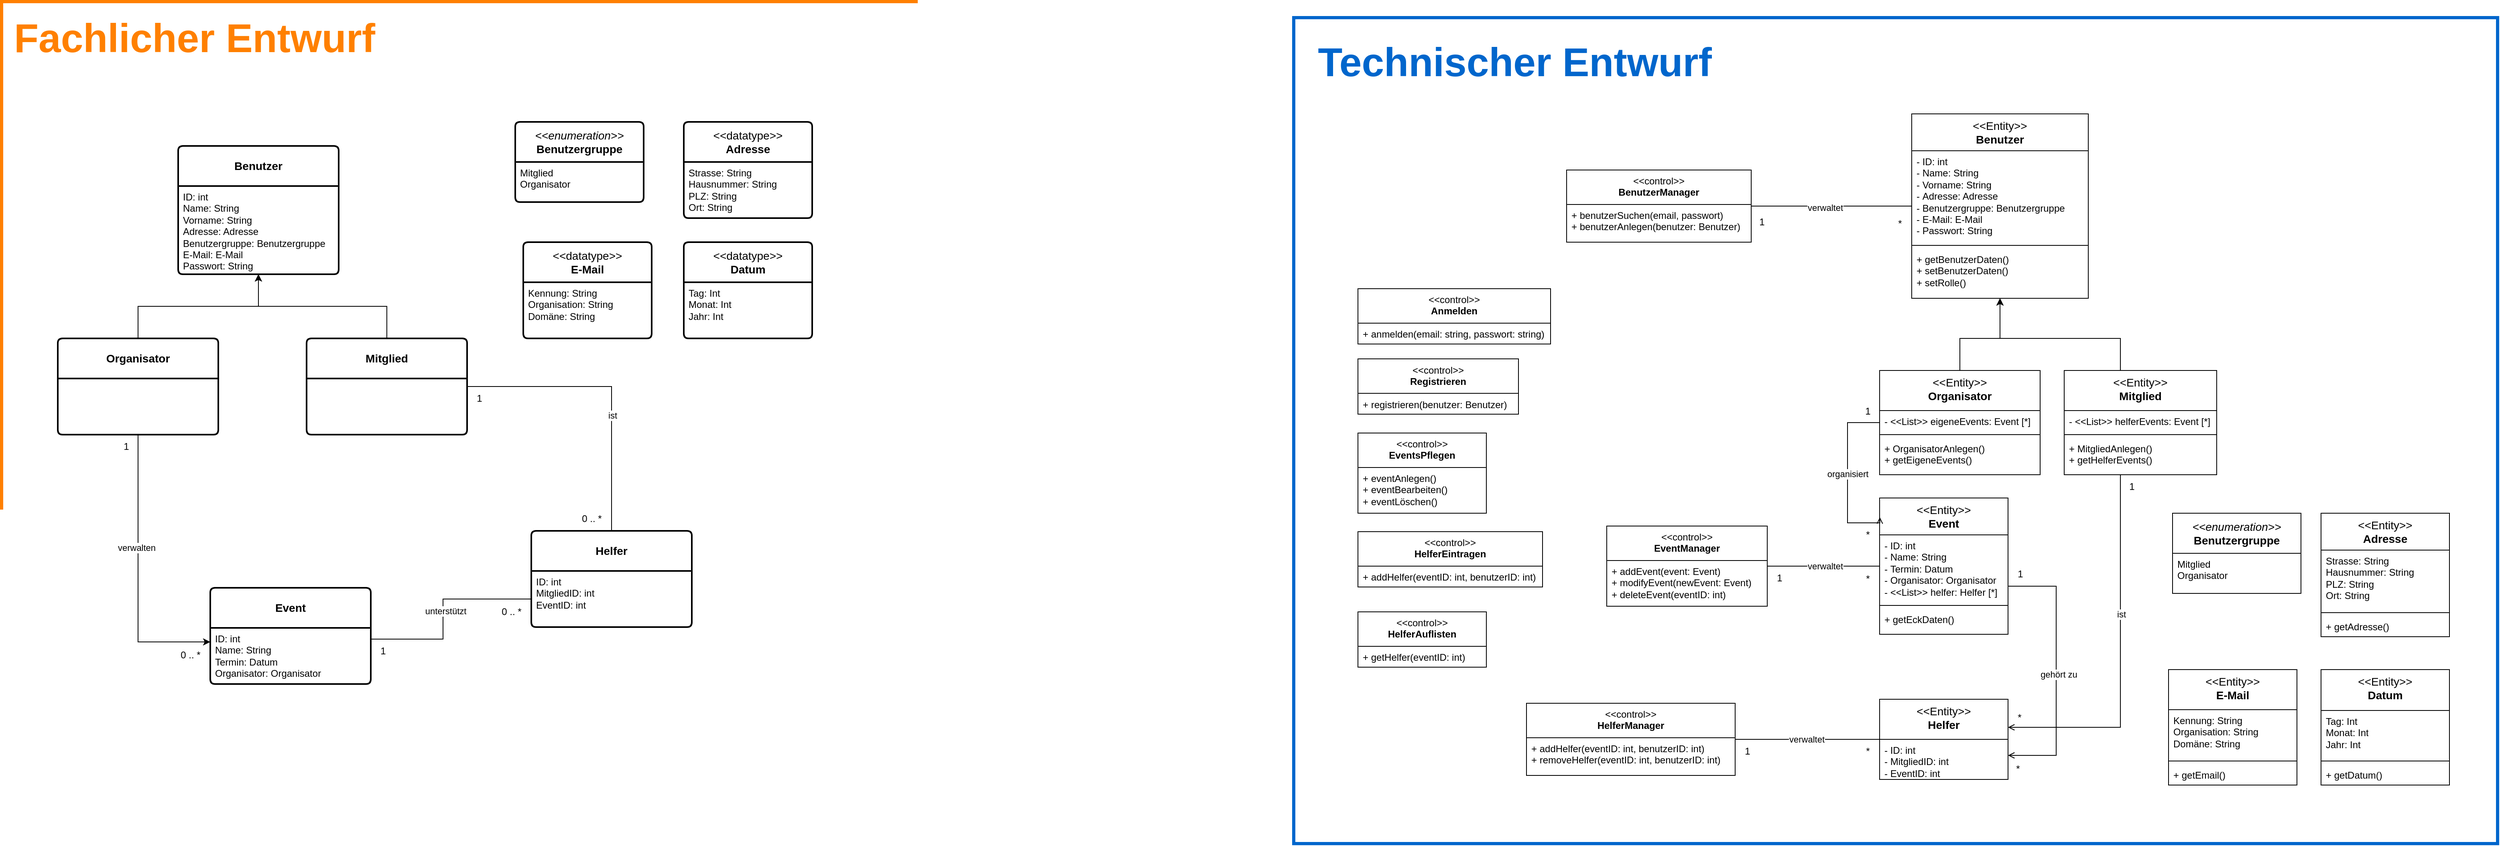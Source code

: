 <mxfile version="24.5.2" type="device">
  <diagram name="Seite-1" id="Eqmvniv_czIGo2SpjLZo">
    <mxGraphModel dx="2074" dy="2275" grid="1" gridSize="10" guides="1" tooltips="1" connect="1" arrows="1" fold="1" page="1" pageScale="1" pageWidth="827" pageHeight="1169" math="0" shadow="0">
      <root>
        <mxCell id="0" />
        <mxCell id="1" parent="0" />
        <mxCell id="cLUYI5qMMWvKZr-MMFAg-8" value="" style="rounded=0;whiteSpace=wrap;html=1;fillColor=none;strokeColor=#FF8000;strokeWidth=4;fontColor=#ff8000;" parent="1" vertex="1">
          <mxGeometry x="80" y="-180" width="1300" height="910" as="geometry" />
        </mxCell>
        <mxCell id="J6vvMmSOAbi-oVOgm_Qq-1" value="&lt;b&gt;Benutzer&lt;/b&gt;" style="swimlane;childLayout=stackLayout;horizontal=1;startSize=50;horizontalStack=0;rounded=1;fontSize=14;fontStyle=0;strokeWidth=2;resizeParent=0;resizeLast=1;shadow=0;dashed=0;align=center;arcSize=4;whiteSpace=wrap;html=1;" parent="1" vertex="1">
          <mxGeometry x="300" width="200" height="160" as="geometry" />
        </mxCell>
        <mxCell id="J6vvMmSOAbi-oVOgm_Qq-2" value="&lt;div&gt;ID: int&lt;/div&gt;&lt;div&gt;Name: String&lt;/div&gt;&lt;div&gt;Vorname: String&lt;/div&gt;&lt;div&gt;Adresse: Adresse&lt;/div&gt;Benutzergruppe: Benutzergruppe&lt;div&gt;E-Mail: E-Mail&lt;/div&gt;&lt;div&gt;Passwort: String&lt;/div&gt;" style="align=left;strokeColor=none;fillColor=none;spacingLeft=4;fontSize=12;verticalAlign=top;resizable=0;rotatable=0;part=1;html=1;" parent="J6vvMmSOAbi-oVOgm_Qq-1" vertex="1">
          <mxGeometry y="50" width="200" height="110" as="geometry" />
        </mxCell>
        <mxCell id="J6vvMmSOAbi-oVOgm_Qq-5" value="&lt;i&gt;&amp;lt;&amp;lt;enumeration&amp;gt;&amp;gt;&lt;/i&gt;&lt;div&gt;&lt;b&gt;Benutzergruppe&lt;/b&gt;&lt;/div&gt;" style="swimlane;childLayout=stackLayout;horizontal=1;startSize=50;horizontalStack=0;rounded=1;fontSize=14;fontStyle=0;strokeWidth=2;resizeParent=0;resizeLast=1;shadow=0;dashed=0;align=center;arcSize=4;whiteSpace=wrap;html=1;" parent="1" vertex="1">
          <mxGeometry x="720" y="-30" width="160" height="100" as="geometry" />
        </mxCell>
        <mxCell id="J6vvMmSOAbi-oVOgm_Qq-6" value="Mitglied&lt;div&gt;Organisator&lt;/div&gt;" style="align=left;strokeColor=none;fillColor=none;spacingLeft=4;fontSize=12;verticalAlign=top;resizable=0;rotatable=0;part=1;html=1;" parent="J6vvMmSOAbi-oVOgm_Qq-5" vertex="1">
          <mxGeometry y="50" width="160" height="50" as="geometry" />
        </mxCell>
        <mxCell id="J6vvMmSOAbi-oVOgm_Qq-12" value="&lt;b&gt;Event&lt;/b&gt;" style="swimlane;childLayout=stackLayout;horizontal=1;startSize=50;horizontalStack=0;rounded=1;fontSize=14;fontStyle=0;strokeWidth=2;resizeParent=0;resizeLast=1;shadow=0;dashed=0;align=center;arcSize=4;whiteSpace=wrap;html=1;" parent="1" vertex="1">
          <mxGeometry x="340" y="551" width="200" height="120" as="geometry" />
        </mxCell>
        <mxCell id="J6vvMmSOAbi-oVOgm_Qq-13" value="&lt;div&gt;ID: int&lt;/div&gt;Name: String&lt;div&gt;&lt;/div&gt;&lt;div&gt;Termin: Datum&lt;/div&gt;&lt;div&gt;Organisator: Organisator&lt;/div&gt;" style="align=left;strokeColor=none;fillColor=none;spacingLeft=4;fontSize=12;verticalAlign=top;resizable=0;rotatable=0;part=1;html=1;" parent="J6vvMmSOAbi-oVOgm_Qq-12" vertex="1">
          <mxGeometry y="50" width="200" height="70" as="geometry" />
        </mxCell>
        <mxCell id="J6vvMmSOAbi-oVOgm_Qq-21" style="edgeStyle=orthogonalEdgeStyle;rounded=0;orthogonalLoop=1;jettySize=auto;html=1;entryX=0.5;entryY=1;entryDx=0;entryDy=0;" parent="1" source="J6vvMmSOAbi-oVOgm_Qq-17" target="J6vvMmSOAbi-oVOgm_Qq-2" edge="1">
          <mxGeometry relative="1" as="geometry" />
        </mxCell>
        <mxCell id="cLUYI5qMMWvKZr-MMFAg-2" style="edgeStyle=orthogonalEdgeStyle;rounded=0;orthogonalLoop=1;jettySize=auto;html=1;entryX=0;entryY=0.25;entryDx=0;entryDy=0;" parent="1" source="J6vvMmSOAbi-oVOgm_Qq-17" target="J6vvMmSOAbi-oVOgm_Qq-13" edge="1">
          <mxGeometry relative="1" as="geometry" />
        </mxCell>
        <mxCell id="cLUYI5qMMWvKZr-MMFAg-3" value="verwalten" style="edgeLabel;html=1;align=center;verticalAlign=middle;resizable=0;points=[];" parent="cLUYI5qMMWvKZr-MMFAg-2" vertex="1" connectable="0">
          <mxGeometry x="-0.19" y="-2" relative="1" as="geometry">
            <mxPoint as="offset" />
          </mxGeometry>
        </mxCell>
        <mxCell id="J6vvMmSOAbi-oVOgm_Qq-17" value="&lt;b&gt;Organisator&lt;/b&gt;" style="swimlane;childLayout=stackLayout;horizontal=1;startSize=50;horizontalStack=0;rounded=1;fontSize=14;fontStyle=0;strokeWidth=2;resizeParent=0;resizeLast=1;shadow=0;dashed=0;align=center;arcSize=4;whiteSpace=wrap;html=1;" parent="1" vertex="1">
          <mxGeometry x="150" y="240" width="200" height="120" as="geometry" />
        </mxCell>
        <mxCell id="J6vvMmSOAbi-oVOgm_Qq-18" value="&lt;div&gt;&lt;/div&gt;" style="align=left;strokeColor=none;fillColor=none;spacingLeft=4;fontSize=12;verticalAlign=top;resizable=0;rotatable=0;part=1;html=1;" parent="J6vvMmSOAbi-oVOgm_Qq-17" vertex="1">
          <mxGeometry y="50" width="200" height="70" as="geometry" />
        </mxCell>
        <mxCell id="J6vvMmSOAbi-oVOgm_Qq-22" style="edgeStyle=orthogonalEdgeStyle;rounded=0;orthogonalLoop=1;jettySize=auto;html=1;entryX=0.5;entryY=1;entryDx=0;entryDy=0;" parent="1" source="J6vvMmSOAbi-oVOgm_Qq-19" target="J6vvMmSOAbi-oVOgm_Qq-2" edge="1">
          <mxGeometry relative="1" as="geometry" />
        </mxCell>
        <mxCell id="FKtlgxsSE6_4xqyyRltD-6" style="edgeStyle=orthogonalEdgeStyle;rounded=0;orthogonalLoop=1;jettySize=auto;html=1;entryX=0.5;entryY=0;entryDx=0;entryDy=0;endArrow=none;endFill=0;" parent="1" source="J6vvMmSOAbi-oVOgm_Qq-19" target="FKtlgxsSE6_4xqyyRltD-3" edge="1">
          <mxGeometry relative="1" as="geometry" />
        </mxCell>
        <mxCell id="FKtlgxsSE6_4xqyyRltD-8" value="ist" style="edgeLabel;html=1;align=center;verticalAlign=middle;resizable=0;points=[];" parent="FKtlgxsSE6_4xqyyRltD-6" vertex="1" connectable="0">
          <mxGeometry x="0.198" y="3" relative="1" as="geometry">
            <mxPoint x="-2" as="offset" />
          </mxGeometry>
        </mxCell>
        <mxCell id="J6vvMmSOAbi-oVOgm_Qq-19" value="&lt;b&gt;Mitglied&lt;/b&gt;" style="swimlane;childLayout=stackLayout;horizontal=1;startSize=50;horizontalStack=0;rounded=1;fontSize=14;fontStyle=0;strokeWidth=2;resizeParent=0;resizeLast=1;shadow=0;dashed=0;align=center;arcSize=4;whiteSpace=wrap;html=1;" parent="1" vertex="1">
          <mxGeometry x="460" y="240" width="200" height="120" as="geometry" />
        </mxCell>
        <mxCell id="J6vvMmSOAbi-oVOgm_Qq-20" value="&lt;div&gt;&lt;/div&gt;" style="align=left;strokeColor=none;fillColor=none;spacingLeft=4;fontSize=12;verticalAlign=top;resizable=0;rotatable=0;part=1;html=1;" parent="J6vvMmSOAbi-oVOgm_Qq-19" vertex="1">
          <mxGeometry y="50" width="200" height="70" as="geometry" />
        </mxCell>
        <mxCell id="J6vvMmSOAbi-oVOgm_Qq-26" value="0 .. *" style="text;html=1;align=center;verticalAlign=middle;resizable=0;points=[];autosize=1;strokeColor=none;fillColor=none;" parent="1" vertex="1">
          <mxGeometry x="290" y="620" width="50" height="30" as="geometry" />
        </mxCell>
        <mxCell id="J6vvMmSOAbi-oVOgm_Qq-27" value="1" style="text;html=1;align=center;verticalAlign=middle;resizable=0;points=[];autosize=1;strokeColor=none;fillColor=none;" parent="1" vertex="1">
          <mxGeometry x="220" y="360" width="30" height="30" as="geometry" />
        </mxCell>
        <mxCell id="J6vvMmSOAbi-oVOgm_Qq-30" value="&lt;div&gt;&amp;lt;&amp;lt;datatype&amp;gt;&amp;gt;&lt;/div&gt;&lt;b&gt;Adresse&lt;/b&gt;" style="swimlane;childLayout=stackLayout;horizontal=1;startSize=50;horizontalStack=0;rounded=1;fontSize=14;fontStyle=0;strokeWidth=2;resizeParent=0;resizeLast=1;shadow=0;dashed=0;align=center;arcSize=4;whiteSpace=wrap;html=1;" parent="1" vertex="1">
          <mxGeometry x="930" y="-30" width="160" height="120" as="geometry" />
        </mxCell>
        <mxCell id="J6vvMmSOAbi-oVOgm_Qq-31" value="Strasse: String&lt;div&gt;Hausnummer: String&lt;/div&gt;&lt;div&gt;PLZ: String&lt;/div&gt;&lt;div&gt;Ort: String&lt;/div&gt;" style="align=left;strokeColor=none;fillColor=none;spacingLeft=4;fontSize=12;verticalAlign=top;resizable=0;rotatable=0;part=1;html=1;" parent="J6vvMmSOAbi-oVOgm_Qq-30" vertex="1">
          <mxGeometry y="50" width="160" height="70" as="geometry" />
        </mxCell>
        <mxCell id="FKtlgxsSE6_4xqyyRltD-1" value="&lt;div&gt;&amp;lt;&amp;lt;datatype&amp;gt;&amp;gt;&lt;b&gt;&lt;br&gt;&lt;/b&gt;&lt;/div&gt;&lt;b&gt;Datum&lt;/b&gt;" style="swimlane;childLayout=stackLayout;horizontal=1;startSize=50;horizontalStack=0;rounded=1;fontSize=14;fontStyle=0;strokeWidth=2;resizeParent=0;resizeLast=1;shadow=0;dashed=0;align=center;arcSize=4;whiteSpace=wrap;html=1;" parent="1" vertex="1">
          <mxGeometry x="930" y="120" width="160" height="120" as="geometry" />
        </mxCell>
        <mxCell id="FKtlgxsSE6_4xqyyRltD-2" value="Tag: Int&lt;div&gt;Monat: Int&lt;/div&gt;&lt;div&gt;Jahr: Int&lt;/div&gt;" style="align=left;strokeColor=none;fillColor=none;spacingLeft=4;fontSize=12;verticalAlign=top;resizable=0;rotatable=0;part=1;html=1;" parent="FKtlgxsSE6_4xqyyRltD-1" vertex="1">
          <mxGeometry y="50" width="160" height="70" as="geometry" />
        </mxCell>
        <mxCell id="FKtlgxsSE6_4xqyyRltD-3" value="&lt;b&gt;Helfer&lt;/b&gt;" style="swimlane;childLayout=stackLayout;horizontal=1;startSize=50;horizontalStack=0;rounded=1;fontSize=14;fontStyle=0;strokeWidth=2;resizeParent=0;resizeLast=1;shadow=0;dashed=0;align=center;arcSize=4;whiteSpace=wrap;html=1;" parent="1" vertex="1">
          <mxGeometry x="740" y="480" width="200" height="120" as="geometry" />
        </mxCell>
        <mxCell id="FKtlgxsSE6_4xqyyRltD-4" value="&lt;div&gt;ID: int&lt;/div&gt;MitgliedID: int&lt;div&gt;EventID: int&lt;/div&gt;" style="align=left;strokeColor=none;fillColor=none;spacingLeft=4;fontSize=12;verticalAlign=top;resizable=0;rotatable=0;part=1;html=1;" parent="FKtlgxsSE6_4xqyyRltD-3" vertex="1">
          <mxGeometry y="50" width="200" height="70" as="geometry" />
        </mxCell>
        <mxCell id="FKtlgxsSE6_4xqyyRltD-7" style="edgeStyle=orthogonalEdgeStyle;rounded=0;orthogonalLoop=1;jettySize=auto;html=1;entryX=1;entryY=0.25;entryDx=0;entryDy=0;endArrow=none;endFill=0;" parent="1" source="FKtlgxsSE6_4xqyyRltD-4" target="J6vvMmSOAbi-oVOgm_Qq-13" edge="1">
          <mxGeometry relative="1" as="geometry">
            <Array as="points">
              <mxPoint x="630" y="565" />
              <mxPoint x="630" y="615" />
            </Array>
          </mxGeometry>
        </mxCell>
        <mxCell id="FKtlgxsSE6_4xqyyRltD-9" value="unterstützt" style="edgeLabel;html=1;align=center;verticalAlign=middle;resizable=0;points=[];" parent="FKtlgxsSE6_4xqyyRltD-7" vertex="1" connectable="0">
          <mxGeometry x="-0.015" y="3" relative="1" as="geometry">
            <mxPoint as="offset" />
          </mxGeometry>
        </mxCell>
        <mxCell id="FKtlgxsSE6_4xqyyRltD-10" value="0 .. *" style="text;html=1;align=center;verticalAlign=middle;resizable=0;points=[];autosize=1;strokeColor=none;fillColor=none;" parent="1" vertex="1">
          <mxGeometry x="690" y="566" width="50" height="30" as="geometry" />
        </mxCell>
        <mxCell id="FKtlgxsSE6_4xqyyRltD-11" value="0 .. *" style="text;html=1;align=center;verticalAlign=middle;resizable=0;points=[];autosize=1;strokeColor=none;fillColor=none;" parent="1" vertex="1">
          <mxGeometry x="790" y="450" width="50" height="30" as="geometry" />
        </mxCell>
        <mxCell id="FKtlgxsSE6_4xqyyRltD-12" value="1" style="text;html=1;align=center;verticalAlign=middle;resizable=0;points=[];autosize=1;strokeColor=none;fillColor=none;" parent="1" vertex="1">
          <mxGeometry x="540" y="615" width="30" height="30" as="geometry" />
        </mxCell>
        <mxCell id="FKtlgxsSE6_4xqyyRltD-13" value="1" style="text;html=1;align=center;verticalAlign=middle;resizable=0;points=[];autosize=1;strokeColor=none;fillColor=none;" parent="1" vertex="1">
          <mxGeometry x="660" y="300" width="30" height="30" as="geometry" />
        </mxCell>
        <mxCell id="cLUYI5qMMWvKZr-MMFAg-4" value="&lt;div&gt;&amp;lt;&amp;lt;datatype&amp;gt;&amp;gt;&lt;b&gt;&lt;br&gt;&lt;/b&gt;&lt;/div&gt;&lt;b&gt;E-Mail&lt;/b&gt;" style="swimlane;childLayout=stackLayout;horizontal=1;startSize=50;horizontalStack=0;rounded=1;fontSize=14;fontStyle=0;strokeWidth=2;resizeParent=0;resizeLast=1;shadow=0;dashed=0;align=center;arcSize=4;whiteSpace=wrap;html=1;" parent="1" vertex="1">
          <mxGeometry x="730" y="120" width="160" height="120" as="geometry" />
        </mxCell>
        <mxCell id="cLUYI5qMMWvKZr-MMFAg-5" value="Kennung: String&lt;div&gt;Organisation: String&lt;/div&gt;&lt;div&gt;Domäne: String&lt;/div&gt;" style="align=left;strokeColor=none;fillColor=none;spacingLeft=4;fontSize=12;verticalAlign=top;resizable=0;rotatable=0;part=1;html=1;" parent="cLUYI5qMMWvKZr-MMFAg-4" vertex="1">
          <mxGeometry y="50" width="160" height="70" as="geometry" />
        </mxCell>
        <mxCell id="cLUYI5qMMWvKZr-MMFAg-7" value="Fachlicher Entwurf" style="text;html=1;align=center;verticalAlign=middle;resizable=0;points=[];autosize=1;strokeColor=none;fillColor=none;fontSize=50;fontStyle=1;fontColor=#ff8000;" parent="1" vertex="1">
          <mxGeometry x="100" y="-170" width="440" height="70" as="geometry" />
        </mxCell>
        <mxCell id="cLUYI5qMMWvKZr-MMFAg-9" value="" style="rounded=0;whiteSpace=wrap;html=1;fillColor=none;strokeColor=#0066CC;strokeWidth=4;fontColor=#0066CC;" parent="1" vertex="1">
          <mxGeometry x="1690" y="-160" width="1500" height="1030" as="geometry" />
        </mxCell>
        <mxCell id="cLUYI5qMMWvKZr-MMFAg-12" value="&lt;i&gt;&amp;lt;&amp;lt;enumeration&amp;gt;&amp;gt;&lt;/i&gt;&lt;div&gt;&lt;b&gt;Benutzergruppe&lt;/b&gt;&lt;/div&gt;" style="swimlane;childLayout=stackLayout;horizontal=1;startSize=50;horizontalStack=0;rounded=0;fontSize=14;fontStyle=0;strokeWidth=1;resizeParent=0;resizeLast=1;shadow=0;dashed=0;align=center;arcSize=4;whiteSpace=wrap;html=1;" parent="1" vertex="1">
          <mxGeometry x="2785" y="458" width="160" height="100" as="geometry" />
        </mxCell>
        <mxCell id="cLUYI5qMMWvKZr-MMFAg-13" value="Mitglied&lt;div&gt;Organisator&lt;/div&gt;" style="align=left;strokeColor=none;fillColor=none;spacingLeft=4;fontSize=12;verticalAlign=top;resizable=0;rotatable=0;part=1;html=1;" parent="cLUYI5qMMWvKZr-MMFAg-12" vertex="1">
          <mxGeometry y="50" width="160" height="50" as="geometry" />
        </mxCell>
        <mxCell id="cLUYI5qMMWvKZr-MMFAg-42" value="Technischer Entwurf" style="text;html=1;align=center;verticalAlign=middle;resizable=0;points=[];autosize=1;strokeColor=none;fillColor=none;fontSize=50;fontStyle=1;fontColor=#0066CC;" parent="1" vertex="1">
          <mxGeometry x="1730" y="-140" width="470" height="70" as="geometry" />
        </mxCell>
        <mxCell id="cLUYI5qMMWvKZr-MMFAg-47" value="&lt;div style=&quot;font-size: 14px; font-weight: 400;&quot;&gt;&amp;lt;&amp;lt;Entity&amp;gt;&amp;gt;&lt;/div&gt;&lt;b style=&quot;font-size: 14px;&quot;&gt;Benutzer&lt;/b&gt;" style="swimlane;fontStyle=1;align=center;verticalAlign=top;childLayout=stackLayout;horizontal=1;startSize=46;horizontalStack=0;resizeParent=1;resizeParentMax=0;resizeLast=0;collapsible=1;marginBottom=0;whiteSpace=wrap;html=1;rounded=0;" parent="1" vertex="1">
          <mxGeometry x="2460" y="-40" width="220" height="230" as="geometry" />
        </mxCell>
        <mxCell id="cLUYI5qMMWvKZr-MMFAg-48" value="&lt;div style=&quot;text-wrap: nowrap;&quot;&gt;- ID: int&lt;/div&gt;&lt;div style=&quot;text-wrap: nowrap;&quot;&gt;&lt;span style=&quot;background-color: initial;&quot;&gt;-&lt;/span&gt;&lt;span style=&quot;background-color: initial;&quot;&gt;&amp;nbsp;&lt;/span&gt;Name: String&lt;/div&gt;&lt;div style=&quot;text-wrap: nowrap;&quot;&gt;&lt;span style=&quot;background-color: initial;&quot;&gt;-&lt;/span&gt;&lt;span style=&quot;background-color: initial;&quot;&gt;&amp;nbsp;&lt;/span&gt;Vorname: String&lt;/div&gt;&lt;div style=&quot;text-wrap: nowrap;&quot;&gt;&lt;span style=&quot;background-color: initial;&quot;&gt;-&lt;/span&gt;&lt;span style=&quot;background-color: initial;&quot;&gt;&amp;nbsp;&lt;/span&gt;Adresse: Adresse&lt;/div&gt;&lt;span style=&quot;text-wrap: nowrap;&quot;&gt;-&amp;nbsp;&lt;/span&gt;&lt;span style=&quot;text-wrap: nowrap;&quot;&gt;Benutzergruppe: Benutzergruppe&lt;br&gt;&lt;/span&gt;&lt;div style=&quot;text-wrap: nowrap;&quot;&gt;&lt;span style=&quot;background-color: initial;&quot;&gt;-&lt;/span&gt;&lt;span style=&quot;background-color: initial;&quot;&gt;&amp;nbsp;&lt;/span&gt;E-Mail: E-Mail&lt;/div&gt;&lt;div style=&quot;text-wrap: nowrap;&quot;&gt;&lt;span style=&quot;background-color: initial;&quot;&gt;-&lt;/span&gt;&lt;span style=&quot;background-color: initial;&quot;&gt;&amp;nbsp;&lt;/span&gt;Passwort: String&lt;/div&gt;" style="text;strokeColor=none;fillColor=none;align=left;verticalAlign=top;spacingLeft=4;spacingRight=4;overflow=hidden;rotatable=0;points=[[0,0.5],[1,0.5]];portConstraint=eastwest;whiteSpace=wrap;html=1;" parent="cLUYI5qMMWvKZr-MMFAg-47" vertex="1">
          <mxGeometry y="46" width="220" height="114" as="geometry" />
        </mxCell>
        <mxCell id="cLUYI5qMMWvKZr-MMFAg-49" value="" style="line;strokeWidth=1;fillColor=none;align=left;verticalAlign=middle;spacingTop=-1;spacingLeft=3;spacingRight=3;rotatable=0;labelPosition=right;points=[];portConstraint=eastwest;strokeColor=inherit;" parent="cLUYI5qMMWvKZr-MMFAg-47" vertex="1">
          <mxGeometry y="160" width="220" height="8" as="geometry" />
        </mxCell>
        <mxCell id="cLUYI5qMMWvKZr-MMFAg-50" value="&lt;div&gt;&lt;span style=&quot;background-color: initial;&quot;&gt;+ getBenutzerDaten()&lt;/span&gt;&lt;br&gt;&lt;/div&gt;&lt;div&gt;+ setBenutzerDaten()&lt;br&gt;&lt;div&gt;&lt;span style=&quot;background-color: initial;&quot;&gt;+ setRolle()&lt;/span&gt;&lt;br&gt;&lt;/div&gt;&lt;/div&gt;" style="text;strokeColor=none;fillColor=none;align=left;verticalAlign=top;spacingLeft=4;spacingRight=4;overflow=hidden;rotatable=0;points=[[0,0.5],[1,0.5]];portConstraint=eastwest;whiteSpace=wrap;html=1;" parent="cLUYI5qMMWvKZr-MMFAg-47" vertex="1">
          <mxGeometry y="168" width="220" height="62" as="geometry" />
        </mxCell>
        <mxCell id="cLUYI5qMMWvKZr-MMFAg-115" style="edgeStyle=orthogonalEdgeStyle;rounded=0;orthogonalLoop=1;jettySize=auto;html=1;" parent="1" source="cLUYI5qMMWvKZr-MMFAg-55" target="cLUYI5qMMWvKZr-MMFAg-47" edge="1">
          <mxGeometry relative="1" as="geometry">
            <Array as="points">
              <mxPoint x="2520" y="240" />
              <mxPoint x="2570" y="240" />
            </Array>
          </mxGeometry>
        </mxCell>
        <mxCell id="cLUYI5qMMWvKZr-MMFAg-55" value="&lt;div style=&quot;font-size: 14px; font-weight: 400;&quot;&gt;&amp;lt;&amp;lt;Entity&amp;gt;&amp;gt;&lt;b&gt;&lt;br&gt;&lt;/b&gt;&lt;/div&gt;&lt;b style=&quot;font-size: 14px;&quot;&gt;Organisator&lt;/b&gt;" style="swimlane;fontStyle=1;align=center;verticalAlign=top;childLayout=stackLayout;horizontal=1;startSize=50;horizontalStack=0;resizeParent=1;resizeParentMax=0;resizeLast=0;collapsible=1;marginBottom=0;whiteSpace=wrap;html=1;" parent="1" vertex="1">
          <mxGeometry x="2420" y="280" width="200" height="130" as="geometry" />
        </mxCell>
        <mxCell id="cLUYI5qMMWvKZr-MMFAg-56" value="&lt;span style=&quot;text-wrap: nowrap;&quot;&gt;- &amp;lt;&amp;lt;List&amp;gt;&amp;gt; eigeneEvents: Event [*]&lt;/span&gt;" style="text;strokeColor=none;fillColor=none;align=left;verticalAlign=top;spacingLeft=4;spacingRight=4;overflow=hidden;rotatable=0;points=[[0,0.5],[1,0.5]];portConstraint=eastwest;whiteSpace=wrap;html=1;" parent="cLUYI5qMMWvKZr-MMFAg-55" vertex="1">
          <mxGeometry y="50" width="200" height="26" as="geometry" />
        </mxCell>
        <mxCell id="cLUYI5qMMWvKZr-MMFAg-57" value="" style="line;strokeWidth=1;fillColor=none;align=left;verticalAlign=middle;spacingTop=-1;spacingLeft=3;spacingRight=3;rotatable=0;labelPosition=right;points=[];portConstraint=eastwest;strokeColor=inherit;" parent="cLUYI5qMMWvKZr-MMFAg-55" vertex="1">
          <mxGeometry y="76" width="200" height="8" as="geometry" />
        </mxCell>
        <mxCell id="cLUYI5qMMWvKZr-MMFAg-58" value="+ OrganisatorAnlegen()&lt;div&gt;+ getEigeneEvents()&lt;/div&gt;" style="text;strokeColor=none;fillColor=none;align=left;verticalAlign=top;spacingLeft=4;spacingRight=4;overflow=hidden;rotatable=0;points=[[0,0.5],[1,0.5]];portConstraint=eastwest;whiteSpace=wrap;html=1;" parent="cLUYI5qMMWvKZr-MMFAg-55" vertex="1">
          <mxGeometry y="84" width="200" height="46" as="geometry" />
        </mxCell>
        <mxCell id="cLUYI5qMMWvKZr-MMFAg-116" style="edgeStyle=orthogonalEdgeStyle;rounded=0;orthogonalLoop=1;jettySize=auto;html=1;" parent="1" source="cLUYI5qMMWvKZr-MMFAg-59" target="cLUYI5qMMWvKZr-MMFAg-47" edge="1">
          <mxGeometry relative="1" as="geometry">
            <Array as="points">
              <mxPoint x="2720" y="240" />
              <mxPoint x="2570" y="240" />
            </Array>
          </mxGeometry>
        </mxCell>
        <mxCell id="cLUYI5qMMWvKZr-MMFAg-133" style="edgeStyle=orthogonalEdgeStyle;rounded=0;orthogonalLoop=1;jettySize=auto;html=1;endArrow=open;endFill=0;" parent="1" source="cLUYI5qMMWvKZr-MMFAg-59" target="cLUYI5qMMWvKZr-MMFAg-67" edge="1">
          <mxGeometry relative="1" as="geometry">
            <Array as="points">
              <mxPoint x="2720" y="725" />
            </Array>
          </mxGeometry>
        </mxCell>
        <mxCell id="cLUYI5qMMWvKZr-MMFAg-134" value="ist" style="edgeLabel;html=1;align=center;verticalAlign=middle;resizable=0;points=[];" parent="cLUYI5qMMWvKZr-MMFAg-133" vertex="1" connectable="0">
          <mxGeometry x="-0.236" y="3" relative="1" as="geometry">
            <mxPoint x="-2" as="offset" />
          </mxGeometry>
        </mxCell>
        <mxCell id="cLUYI5qMMWvKZr-MMFAg-59" value="&lt;div style=&quot;font-size: 14px; font-weight: 400;&quot;&gt;&amp;lt;&amp;lt;Entity&amp;gt;&amp;gt;&lt;b&gt;&lt;br&gt;&lt;/b&gt;&lt;/div&gt;&lt;b style=&quot;font-size: 14px;&quot;&gt;Mitglied&lt;/b&gt;" style="swimlane;fontStyle=1;align=center;verticalAlign=top;childLayout=stackLayout;horizontal=1;startSize=50;horizontalStack=0;resizeParent=1;resizeParentMax=0;resizeLast=0;collapsible=1;marginBottom=0;whiteSpace=wrap;html=1;" parent="1" vertex="1">
          <mxGeometry x="2650" y="280" width="190" height="130" as="geometry" />
        </mxCell>
        <mxCell id="cLUYI5qMMWvKZr-MMFAg-60" value="&lt;span style=&quot;text-wrap: nowrap;&quot;&gt;- &amp;lt;&amp;lt;List&amp;gt;&amp;gt; helferEvents: Event [*]&lt;/span&gt;" style="text;strokeColor=none;fillColor=none;align=left;verticalAlign=top;spacingLeft=4;spacingRight=4;overflow=hidden;rotatable=0;points=[[0,0.5],[1,0.5]];portConstraint=eastwest;whiteSpace=wrap;html=1;" parent="cLUYI5qMMWvKZr-MMFAg-59" vertex="1">
          <mxGeometry y="50" width="190" height="26" as="geometry" />
        </mxCell>
        <mxCell id="cLUYI5qMMWvKZr-MMFAg-61" value="" style="line;strokeWidth=1;fillColor=none;align=left;verticalAlign=middle;spacingTop=-1;spacingLeft=3;spacingRight=3;rotatable=0;labelPosition=right;points=[];portConstraint=eastwest;strokeColor=inherit;" parent="cLUYI5qMMWvKZr-MMFAg-59" vertex="1">
          <mxGeometry y="76" width="190" height="8" as="geometry" />
        </mxCell>
        <mxCell id="cLUYI5qMMWvKZr-MMFAg-62" value="+ MitgliedAnlegen()&lt;div&gt;+ getHelferEvents()&lt;/div&gt;" style="text;strokeColor=none;fillColor=none;align=left;verticalAlign=top;spacingLeft=4;spacingRight=4;overflow=hidden;rotatable=0;points=[[0,0.5],[1,0.5]];portConstraint=eastwest;whiteSpace=wrap;html=1;" parent="cLUYI5qMMWvKZr-MMFAg-59" vertex="1">
          <mxGeometry y="84" width="190" height="46" as="geometry" />
        </mxCell>
        <mxCell id="cLUYI5qMMWvKZr-MMFAg-129" style="edgeStyle=orthogonalEdgeStyle;rounded=0;orthogonalLoop=1;jettySize=auto;html=1;endArrow=open;endFill=0;" parent="1" source="cLUYI5qMMWvKZr-MMFAg-63" target="cLUYI5qMMWvKZr-MMFAg-68" edge="1">
          <mxGeometry relative="1" as="geometry">
            <Array as="points">
              <mxPoint x="2640" y="549" />
              <mxPoint x="2640" y="760" />
            </Array>
          </mxGeometry>
        </mxCell>
        <mxCell id="cLUYI5qMMWvKZr-MMFAg-132" value="gehört zu" style="edgeLabel;html=1;align=center;verticalAlign=middle;resizable=0;points=[];" parent="cLUYI5qMMWvKZr-MMFAg-129" vertex="1" connectable="0">
          <mxGeometry x="0.027" y="3" relative="1" as="geometry">
            <mxPoint as="offset" />
          </mxGeometry>
        </mxCell>
        <mxCell id="cLUYI5qMMWvKZr-MMFAg-63" value="&lt;div style=&quot;font-size: 14px; font-weight: 400;&quot;&gt;&amp;lt;&amp;lt;Entity&amp;gt;&amp;gt;&lt;b&gt;&lt;br&gt;&lt;/b&gt;&lt;/div&gt;&lt;b style=&quot;font-size: 14px;&quot;&gt;Event&lt;/b&gt;" style="swimlane;fontStyle=1;align=center;verticalAlign=top;childLayout=stackLayout;horizontal=1;startSize=46;horizontalStack=0;resizeParent=1;resizeParentMax=0;resizeLast=0;collapsible=1;marginBottom=0;whiteSpace=wrap;html=1;" parent="1" vertex="1">
          <mxGeometry x="2420" y="439" width="160" height="170" as="geometry" />
        </mxCell>
        <mxCell id="cLUYI5qMMWvKZr-MMFAg-64" value="&lt;div style=&quot;text-wrap: nowrap;&quot;&gt;- ID: int&lt;/div&gt;&lt;span style=&quot;text-wrap: nowrap;&quot;&gt;-&amp;nbsp;&lt;/span&gt;&lt;span style=&quot;text-wrap: nowrap;&quot;&gt;Name: String&lt;/span&gt;&lt;div style=&quot;text-wrap: nowrap;&quot;&gt;&lt;/div&gt;&lt;div style=&quot;text-wrap: nowrap;&quot;&gt;&lt;span style=&quot;background-color: initial;&quot;&gt;-&lt;/span&gt;&lt;span style=&quot;background-color: initial;&quot;&gt;&amp;nbsp;&lt;/span&gt;Termin: Datum&lt;/div&gt;&lt;div style=&quot;text-wrap: nowrap;&quot;&gt;&lt;span style=&quot;background-color: initial;&quot;&gt;-&lt;/span&gt;&lt;span style=&quot;background-color: initial;&quot;&gt;&amp;nbsp;&lt;/span&gt;Organisator: Organisator&lt;/div&gt;&lt;div style=&quot;text-wrap: nowrap;&quot;&gt;- &amp;lt;&amp;lt;List&amp;gt;&amp;gt; helfer: Helfer [*]&lt;/div&gt;" style="text;strokeColor=none;fillColor=none;align=left;verticalAlign=top;spacingLeft=4;spacingRight=4;overflow=hidden;rotatable=0;points=[[0,0.5],[1,0.5]];portConstraint=eastwest;whiteSpace=wrap;html=1;" parent="cLUYI5qMMWvKZr-MMFAg-63" vertex="1">
          <mxGeometry y="46" width="160" height="84" as="geometry" />
        </mxCell>
        <mxCell id="cLUYI5qMMWvKZr-MMFAg-65" value="" style="line;strokeWidth=1;fillColor=none;align=left;verticalAlign=middle;spacingTop=-1;spacingLeft=3;spacingRight=3;rotatable=0;labelPosition=right;points=[];portConstraint=eastwest;strokeColor=inherit;" parent="cLUYI5qMMWvKZr-MMFAg-63" vertex="1">
          <mxGeometry y="130" width="160" height="8" as="geometry" />
        </mxCell>
        <mxCell id="cLUYI5qMMWvKZr-MMFAg-66" value="&lt;div&gt;&lt;span style=&quot;background-color: initial;&quot;&gt;+ getEckDaten()&lt;/span&gt;&lt;/div&gt;" style="text;strokeColor=none;fillColor=none;align=left;verticalAlign=top;spacingLeft=4;spacingRight=4;overflow=hidden;rotatable=0;points=[[0,0.5],[1,0.5]];portConstraint=eastwest;whiteSpace=wrap;html=1;" parent="cLUYI5qMMWvKZr-MMFAg-63" vertex="1">
          <mxGeometry y="138" width="160" height="32" as="geometry" />
        </mxCell>
        <mxCell id="cLUYI5qMMWvKZr-MMFAg-67" value="&lt;div style=&quot;font-size: 14px; font-weight: 400;&quot;&gt;&amp;lt;&amp;lt;Entity&amp;gt;&amp;gt;&lt;b&gt;&lt;br&gt;&lt;/b&gt;&lt;/div&gt;&lt;b style=&quot;font-size: 14px;&quot;&gt;Helfer&lt;/b&gt;" style="swimlane;fontStyle=1;align=center;verticalAlign=top;childLayout=stackLayout;horizontal=1;startSize=50;horizontalStack=0;resizeParent=1;resizeParentMax=0;resizeLast=0;collapsible=1;marginBottom=0;whiteSpace=wrap;html=1;" parent="1" vertex="1">
          <mxGeometry x="2420" y="690" width="160" height="100" as="geometry" />
        </mxCell>
        <mxCell id="cLUYI5qMMWvKZr-MMFAg-68" value="&lt;div&gt;&lt;span style=&quot;text-wrap: nowrap;&quot;&gt;- ID: int&lt;/span&gt;&lt;/div&gt;&lt;span style=&quot;text-wrap: nowrap;&quot;&gt;-&amp;nbsp;&lt;/span&gt;&lt;span style=&quot;text-wrap: nowrap;&quot;&gt;MitgliedID: int&lt;br&gt;&lt;/span&gt;&lt;div style=&quot;text-wrap: nowrap;&quot;&gt;&lt;span style=&quot;background-color: initial;&quot;&gt;-&lt;/span&gt;&lt;span style=&quot;background-color: initial;&quot;&gt;&amp;nbsp;&lt;/span&gt;EventID: int&lt;/div&gt;" style="text;strokeColor=none;fillColor=none;align=left;verticalAlign=top;spacingLeft=4;spacingRight=4;overflow=hidden;rotatable=0;points=[[0,0.5],[1,0.5]];portConstraint=eastwest;whiteSpace=wrap;html=1;" parent="cLUYI5qMMWvKZr-MMFAg-67" vertex="1">
          <mxGeometry y="50" width="160" height="50" as="geometry" />
        </mxCell>
        <mxCell id="cLUYI5qMMWvKZr-MMFAg-71" value="&lt;div style=&quot;font-size: 14px; font-weight: 400;&quot;&gt;&amp;lt;&amp;lt;Entity&amp;gt;&amp;gt;&lt;b&gt;&lt;br&gt;&lt;/b&gt;&lt;/div&gt;&lt;b style=&quot;font-size: 14px;&quot;&gt;E-Mail&lt;/b&gt;" style="swimlane;fontStyle=1;align=center;verticalAlign=top;childLayout=stackLayout;horizontal=1;startSize=50;horizontalStack=0;resizeParent=1;resizeParentMax=0;resizeLast=0;collapsible=1;marginBottom=0;whiteSpace=wrap;html=1;" parent="1" vertex="1">
          <mxGeometry x="2780" y="653" width="160" height="144" as="geometry" />
        </mxCell>
        <mxCell id="cLUYI5qMMWvKZr-MMFAg-72" value="&lt;span style=&quot;text-wrap: nowrap;&quot;&gt;Kennung: String&lt;/span&gt;&lt;div style=&quot;text-wrap: nowrap;&quot;&gt;Organisation: String&lt;/div&gt;&lt;div style=&quot;text-wrap: nowrap;&quot;&gt;Domäne: String&lt;/div&gt;" style="text;strokeColor=none;fillColor=none;align=left;verticalAlign=top;spacingLeft=4;spacingRight=4;overflow=hidden;rotatable=0;points=[[0,0.5],[1,0.5]];portConstraint=eastwest;whiteSpace=wrap;html=1;" parent="cLUYI5qMMWvKZr-MMFAg-71" vertex="1">
          <mxGeometry y="50" width="160" height="60" as="geometry" />
        </mxCell>
        <mxCell id="cLUYI5qMMWvKZr-MMFAg-73" value="" style="line;strokeWidth=1;fillColor=none;align=left;verticalAlign=middle;spacingTop=-1;spacingLeft=3;spacingRight=3;rotatable=0;labelPosition=right;points=[];portConstraint=eastwest;strokeColor=inherit;" parent="cLUYI5qMMWvKZr-MMFAg-71" vertex="1">
          <mxGeometry y="110" width="160" height="8" as="geometry" />
        </mxCell>
        <mxCell id="cLUYI5qMMWvKZr-MMFAg-74" value="+ getEmail()" style="text;strokeColor=none;fillColor=none;align=left;verticalAlign=top;spacingLeft=4;spacingRight=4;overflow=hidden;rotatable=0;points=[[0,0.5],[1,0.5]];portConstraint=eastwest;whiteSpace=wrap;html=1;" parent="cLUYI5qMMWvKZr-MMFAg-71" vertex="1">
          <mxGeometry y="118" width="160" height="26" as="geometry" />
        </mxCell>
        <mxCell id="cLUYI5qMMWvKZr-MMFAg-75" value="&lt;div style=&quot;font-size: 14px; font-weight: 400;&quot;&gt;&lt;span style=&quot;background-color: initial;&quot;&gt;&amp;lt;&amp;lt;Entity&amp;gt;&amp;gt;&lt;/span&gt;&lt;/div&gt;&lt;div style=&quot;font-size: 14px; font-weight: 400;&quot;&gt;&lt;b style=&quot;background-color: initial;&quot;&gt;Datum&lt;/b&gt;&lt;/div&gt;" style="swimlane;fontStyle=1;align=center;verticalAlign=top;childLayout=stackLayout;horizontal=1;startSize=51;horizontalStack=0;resizeParent=1;resizeParentMax=0;resizeLast=0;collapsible=1;marginBottom=0;whiteSpace=wrap;html=1;" parent="1" vertex="1">
          <mxGeometry x="2970" y="653" width="160" height="144" as="geometry" />
        </mxCell>
        <mxCell id="cLUYI5qMMWvKZr-MMFAg-76" value="&lt;span style=&quot;text-wrap: nowrap;&quot;&gt;Tag: Int&lt;/span&gt;&lt;div style=&quot;text-wrap: nowrap;&quot;&gt;Monat: Int&lt;/div&gt;&lt;div style=&quot;text-wrap: nowrap;&quot;&gt;Jahr: Int&lt;/div&gt;" style="text;strokeColor=none;fillColor=none;align=left;verticalAlign=top;spacingLeft=4;spacingRight=4;overflow=hidden;rotatable=0;points=[[0,0.5],[1,0.5]];portConstraint=eastwest;whiteSpace=wrap;html=1;" parent="cLUYI5qMMWvKZr-MMFAg-75" vertex="1">
          <mxGeometry y="51" width="160" height="59" as="geometry" />
        </mxCell>
        <mxCell id="cLUYI5qMMWvKZr-MMFAg-77" value="" style="line;strokeWidth=1;fillColor=none;align=left;verticalAlign=middle;spacingTop=-1;spacingLeft=3;spacingRight=3;rotatable=0;labelPosition=right;points=[];portConstraint=eastwest;strokeColor=inherit;" parent="cLUYI5qMMWvKZr-MMFAg-75" vertex="1">
          <mxGeometry y="110" width="160" height="8" as="geometry" />
        </mxCell>
        <mxCell id="cLUYI5qMMWvKZr-MMFAg-78" value="+ getDatum()" style="text;strokeColor=none;fillColor=none;align=left;verticalAlign=top;spacingLeft=4;spacingRight=4;overflow=hidden;rotatable=0;points=[[0,0.5],[1,0.5]];portConstraint=eastwest;whiteSpace=wrap;html=1;" parent="cLUYI5qMMWvKZr-MMFAg-75" vertex="1">
          <mxGeometry y="118" width="160" height="26" as="geometry" />
        </mxCell>
        <mxCell id="cLUYI5qMMWvKZr-MMFAg-79" value="&lt;div style=&quot;font-size: 14px; font-weight: 400;&quot;&gt;&lt;span style=&quot;background-color: initial;&quot;&gt;&amp;lt;&amp;lt;Entity&amp;gt;&amp;gt;&lt;/span&gt;&lt;/div&gt;&lt;div style=&quot;font-size: 14px; font-weight: 400;&quot;&gt;&lt;b style=&quot;background-color: initial;&quot;&gt;Adresse&lt;/b&gt;&lt;/div&gt;" style="swimlane;fontStyle=1;align=center;verticalAlign=top;childLayout=stackLayout;horizontal=1;startSize=46;horizontalStack=0;resizeParent=1;resizeParentMax=0;resizeLast=0;collapsible=1;marginBottom=0;whiteSpace=wrap;html=1;" parent="1" vertex="1">
          <mxGeometry x="2970" y="458" width="160" height="154" as="geometry" />
        </mxCell>
        <mxCell id="cLUYI5qMMWvKZr-MMFAg-80" value="&lt;span style=&quot;text-wrap: nowrap;&quot;&gt;Strasse: String&lt;/span&gt;&lt;div style=&quot;text-wrap: nowrap;&quot;&gt;Hausnummer: String&lt;/div&gt;&lt;div style=&quot;text-wrap: nowrap;&quot;&gt;PLZ: String&lt;/div&gt;&lt;div style=&quot;text-wrap: nowrap;&quot;&gt;Ort: String&lt;/div&gt;" style="text;strokeColor=none;fillColor=none;align=left;verticalAlign=top;spacingLeft=4;spacingRight=4;overflow=hidden;rotatable=0;points=[[0,0.5],[1,0.5]];portConstraint=eastwest;whiteSpace=wrap;html=1;" parent="cLUYI5qMMWvKZr-MMFAg-79" vertex="1">
          <mxGeometry y="46" width="160" height="74" as="geometry" />
        </mxCell>
        <mxCell id="cLUYI5qMMWvKZr-MMFAg-81" value="" style="line;strokeWidth=1;fillColor=none;align=left;verticalAlign=middle;spacingTop=-1;spacingLeft=3;spacingRight=3;rotatable=0;labelPosition=right;points=[];portConstraint=eastwest;strokeColor=inherit;" parent="cLUYI5qMMWvKZr-MMFAg-79" vertex="1">
          <mxGeometry y="120" width="160" height="8" as="geometry" />
        </mxCell>
        <mxCell id="cLUYI5qMMWvKZr-MMFAg-82" value="+ getAdresse()" style="text;strokeColor=none;fillColor=none;align=left;verticalAlign=top;spacingLeft=4;spacingRight=4;overflow=hidden;rotatable=0;points=[[0,0.5],[1,0.5]];portConstraint=eastwest;whiteSpace=wrap;html=1;" parent="cLUYI5qMMWvKZr-MMFAg-79" vertex="1">
          <mxGeometry y="128" width="160" height="26" as="geometry" />
        </mxCell>
        <mxCell id="cLUYI5qMMWvKZr-MMFAg-99" value="&lt;div&gt;&lt;span style=&quot;font-weight: normal;&quot;&gt;&amp;lt;&amp;lt;control&amp;gt;&amp;gt;&lt;/span&gt;&lt;/div&gt;HelferEintragen" style="swimlane;fontStyle=1;align=center;verticalAlign=top;childLayout=stackLayout;horizontal=1;startSize=43;horizontalStack=0;resizeParent=1;resizeParentMax=0;resizeLast=0;collapsible=1;marginBottom=0;whiteSpace=wrap;html=1;" parent="1" vertex="1">
          <mxGeometry x="1770" y="481" width="230" height="69" as="geometry" />
        </mxCell>
        <mxCell id="cLUYI5qMMWvKZr-MMFAg-100" value="+ addHelfer(eventID: int, benutzerID: int)" style="text;strokeColor=none;fillColor=none;align=left;verticalAlign=top;spacingLeft=4;spacingRight=4;overflow=hidden;rotatable=0;points=[[0,0.5],[1,0.5]];portConstraint=eastwest;whiteSpace=wrap;html=1;" parent="cLUYI5qMMWvKZr-MMFAg-99" vertex="1">
          <mxGeometry y="43" width="230" height="26" as="geometry" />
        </mxCell>
        <mxCell id="cLUYI5qMMWvKZr-MMFAg-101" value="&lt;div&gt;&lt;span style=&quot;font-weight: normal;&quot;&gt;&amp;lt;&amp;lt;control&amp;gt;&amp;gt;&lt;/span&gt;&lt;/div&gt;EventsPflegen" style="swimlane;fontStyle=1;align=center;verticalAlign=top;childLayout=stackLayout;horizontal=1;startSize=43;horizontalStack=0;resizeParent=1;resizeParentMax=0;resizeLast=0;collapsible=1;marginBottom=0;whiteSpace=wrap;html=1;" parent="1" vertex="1">
          <mxGeometry x="1770" y="358" width="160" height="100" as="geometry" />
        </mxCell>
        <mxCell id="cLUYI5qMMWvKZr-MMFAg-102" value="+ eventAnlegen()&lt;div&gt;+ eventBearbeiten()&lt;/div&gt;&lt;div&gt;+ eventLöschen()&lt;/div&gt;" style="text;strokeColor=none;fillColor=none;align=left;verticalAlign=top;spacingLeft=4;spacingRight=4;overflow=hidden;rotatable=0;points=[[0,0.5],[1,0.5]];portConstraint=eastwest;whiteSpace=wrap;html=1;" parent="cLUYI5qMMWvKZr-MMFAg-101" vertex="1">
          <mxGeometry y="43" width="160" height="57" as="geometry" />
        </mxCell>
        <mxCell id="cLUYI5qMMWvKZr-MMFAg-103" value="&lt;div&gt;&lt;span style=&quot;font-weight: normal;&quot;&gt;&amp;lt;&amp;lt;control&amp;gt;&amp;gt;&lt;/span&gt;&lt;/div&gt;Anmelden" style="swimlane;fontStyle=1;align=center;verticalAlign=top;childLayout=stackLayout;horizontal=1;startSize=43;horizontalStack=0;resizeParent=1;resizeParentMax=0;resizeLast=0;collapsible=1;marginBottom=0;whiteSpace=wrap;html=1;" parent="1" vertex="1">
          <mxGeometry x="1770" y="178" width="240" height="69" as="geometry" />
        </mxCell>
        <mxCell id="cLUYI5qMMWvKZr-MMFAg-104" value="+ anmelden(email: string, passwort: string)" style="text;strokeColor=none;fillColor=none;align=left;verticalAlign=top;spacingLeft=4;spacingRight=4;overflow=hidden;rotatable=0;points=[[0,0.5],[1,0.5]];portConstraint=eastwest;whiteSpace=wrap;html=1;" parent="cLUYI5qMMWvKZr-MMFAg-103" vertex="1">
          <mxGeometry y="43" width="240" height="26" as="geometry" />
        </mxCell>
        <mxCell id="cLUYI5qMMWvKZr-MMFAg-107" value="&lt;div&gt;&lt;span style=&quot;font-weight: normal;&quot;&gt;&amp;lt;&amp;lt;control&amp;gt;&amp;gt;&lt;/span&gt;&lt;/div&gt;HelferAuflisten" style="swimlane;fontStyle=1;align=center;verticalAlign=top;childLayout=stackLayout;horizontal=1;startSize=43;horizontalStack=0;resizeParent=1;resizeParentMax=0;resizeLast=0;collapsible=1;marginBottom=0;whiteSpace=wrap;html=1;" parent="1" vertex="1">
          <mxGeometry x="1770" y="581" width="160" height="69" as="geometry" />
        </mxCell>
        <mxCell id="cLUYI5qMMWvKZr-MMFAg-108" value="+ getHelfer(eventID: int)" style="text;strokeColor=none;fillColor=none;align=left;verticalAlign=top;spacingLeft=4;spacingRight=4;overflow=hidden;rotatable=0;points=[[0,0.5],[1,0.5]];portConstraint=eastwest;whiteSpace=wrap;html=1;" parent="cLUYI5qMMWvKZr-MMFAg-107" vertex="1">
          <mxGeometry y="43" width="160" height="26" as="geometry" />
        </mxCell>
        <mxCell id="cLUYI5qMMWvKZr-MMFAg-117" style="edgeStyle=orthogonalEdgeStyle;rounded=0;orthogonalLoop=1;jettySize=auto;html=1;endArrow=none;endFill=0;" parent="1" source="cLUYI5qMMWvKZr-MMFAg-109" target="cLUYI5qMMWvKZr-MMFAg-47" edge="1">
          <mxGeometry relative="1" as="geometry" />
        </mxCell>
        <mxCell id="cLUYI5qMMWvKZr-MMFAg-118" value="verwaltet" style="edgeLabel;html=1;align=center;verticalAlign=middle;resizable=0;points=[];" parent="cLUYI5qMMWvKZr-MMFAg-117" vertex="1" connectable="0">
          <mxGeometry x="-0.084" y="-2" relative="1" as="geometry">
            <mxPoint as="offset" />
          </mxGeometry>
        </mxCell>
        <mxCell id="cLUYI5qMMWvKZr-MMFAg-109" value="&lt;div&gt;&lt;span style=&quot;font-weight: normal;&quot;&gt;&amp;lt;&amp;lt;control&amp;gt;&amp;gt;&lt;/span&gt;&lt;/div&gt;BenutzerManager" style="swimlane;fontStyle=1;align=center;verticalAlign=top;childLayout=stackLayout;horizontal=1;startSize=43;horizontalStack=0;resizeParent=1;resizeParentMax=0;resizeLast=0;collapsible=1;marginBottom=0;whiteSpace=wrap;html=1;" parent="1" vertex="1">
          <mxGeometry x="2030" y="30" width="230" height="90" as="geometry" />
        </mxCell>
        <mxCell id="cLUYI5qMMWvKZr-MMFAg-110" value="+ benutzerSuchen(email, passwort)&lt;div&gt;+ benutzerAnlegen(benutzer: Benutzer)&lt;br&gt;&lt;/div&gt;" style="text;strokeColor=none;fillColor=none;align=left;verticalAlign=top;spacingLeft=4;spacingRight=4;overflow=hidden;rotatable=0;points=[[0,0.5],[1,0.5]];portConstraint=eastwest;whiteSpace=wrap;html=1;" parent="cLUYI5qMMWvKZr-MMFAg-109" vertex="1">
          <mxGeometry y="43" width="230" height="47" as="geometry" />
        </mxCell>
        <mxCell id="cLUYI5qMMWvKZr-MMFAg-121" style="edgeStyle=orthogonalEdgeStyle;rounded=0;orthogonalLoop=1;jettySize=auto;html=1;endArrow=none;endFill=0;" parent="1" source="cLUYI5qMMWvKZr-MMFAg-111" target="cLUYI5qMMWvKZr-MMFAg-63" edge="1">
          <mxGeometry relative="1" as="geometry" />
        </mxCell>
        <mxCell id="cLUYI5qMMWvKZr-MMFAg-123" value="verwaltet" style="edgeLabel;html=1;align=center;verticalAlign=middle;resizable=0;points=[];" parent="cLUYI5qMMWvKZr-MMFAg-121" vertex="1" connectable="0">
          <mxGeometry x="0.024" relative="1" as="geometry">
            <mxPoint as="offset" />
          </mxGeometry>
        </mxCell>
        <mxCell id="cLUYI5qMMWvKZr-MMFAg-111" value="&lt;div&gt;&lt;span style=&quot;font-weight: normal;&quot;&gt;&amp;lt;&amp;lt;control&amp;gt;&amp;gt;&lt;/span&gt;&lt;/div&gt;EventManager" style="swimlane;fontStyle=1;align=center;verticalAlign=top;childLayout=stackLayout;horizontal=1;startSize=43;horizontalStack=0;resizeParent=1;resizeParentMax=0;resizeLast=0;collapsible=1;marginBottom=0;whiteSpace=wrap;html=1;" parent="1" vertex="1">
          <mxGeometry x="2080" y="474" width="200" height="100" as="geometry" />
        </mxCell>
        <mxCell id="cLUYI5qMMWvKZr-MMFAg-112" value="+ addEvent(event: Event)&lt;div&gt;+ modifyEvent(newEvent: Event)&lt;/div&gt;&lt;div&gt;+ deleteEvent(eventID: int)&lt;/div&gt;" style="text;strokeColor=none;fillColor=none;align=left;verticalAlign=top;spacingLeft=4;spacingRight=4;overflow=hidden;rotatable=0;points=[[0,0.5],[1,0.5]];portConstraint=eastwest;whiteSpace=wrap;html=1;" parent="cLUYI5qMMWvKZr-MMFAg-111" vertex="1">
          <mxGeometry y="43" width="200" height="57" as="geometry" />
        </mxCell>
        <mxCell id="cLUYI5qMMWvKZr-MMFAg-122" style="edgeStyle=orthogonalEdgeStyle;rounded=0;orthogonalLoop=1;jettySize=auto;html=1;endArrow=none;endFill=0;" parent="1" source="cLUYI5qMMWvKZr-MMFAg-113" target="cLUYI5qMMWvKZr-MMFAg-67" edge="1">
          <mxGeometry relative="1" as="geometry" />
        </mxCell>
        <mxCell id="cLUYI5qMMWvKZr-MMFAg-124" value="verwaltet" style="edgeLabel;html=1;align=center;verticalAlign=middle;resizable=0;points=[];" parent="cLUYI5qMMWvKZr-MMFAg-122" vertex="1" connectable="0">
          <mxGeometry x="-0.014" relative="1" as="geometry">
            <mxPoint as="offset" />
          </mxGeometry>
        </mxCell>
        <mxCell id="cLUYI5qMMWvKZr-MMFAg-113" value="&lt;div&gt;&lt;span style=&quot;font-weight: normal;&quot;&gt;&amp;lt;&amp;lt;control&amp;gt;&amp;gt;&lt;/span&gt;&lt;/div&gt;HelferManager" style="swimlane;fontStyle=1;align=center;verticalAlign=top;childLayout=stackLayout;horizontal=1;startSize=43;horizontalStack=0;resizeParent=1;resizeParentMax=0;resizeLast=0;collapsible=1;marginBottom=0;whiteSpace=wrap;html=1;" parent="1" vertex="1">
          <mxGeometry x="1980" y="695" width="260" height="90" as="geometry" />
        </mxCell>
        <mxCell id="cLUYI5qMMWvKZr-MMFAg-114" value="+ addHelfer(eventID: int, benutzerID: int)&lt;div&gt;+ remove&lt;span style=&quot;background-color: initial;&quot;&gt;Helfer(eventID: int, benutzerID: int)&lt;/span&gt;&lt;/div&gt;" style="text;strokeColor=none;fillColor=none;align=left;verticalAlign=top;spacingLeft=4;spacingRight=4;overflow=hidden;rotatable=0;points=[[0,0.5],[1,0.5]];portConstraint=eastwest;whiteSpace=wrap;html=1;" parent="cLUYI5qMMWvKZr-MMFAg-113" vertex="1">
          <mxGeometry y="43" width="260" height="47" as="geometry" />
        </mxCell>
        <mxCell id="cLUYI5qMMWvKZr-MMFAg-119" value="1" style="text;html=1;align=center;verticalAlign=middle;resizable=0;points=[];autosize=1;strokeColor=none;fillColor=none;" parent="1" vertex="1">
          <mxGeometry x="2258" y="80" width="30" height="30" as="geometry" />
        </mxCell>
        <mxCell id="cLUYI5qMMWvKZr-MMFAg-120" value="*" style="text;html=1;align=center;verticalAlign=middle;resizable=0;points=[];autosize=1;strokeColor=none;fillColor=none;" parent="1" vertex="1">
          <mxGeometry x="2430" y="82" width="30" height="30" as="geometry" />
        </mxCell>
        <mxCell id="cLUYI5qMMWvKZr-MMFAg-125" value="1" style="text;html=1;align=center;verticalAlign=middle;resizable=0;points=[];autosize=1;strokeColor=none;fillColor=none;" parent="1" vertex="1">
          <mxGeometry x="2280" y="523.5" width="30" height="30" as="geometry" />
        </mxCell>
        <mxCell id="cLUYI5qMMWvKZr-MMFAg-126" value="*" style="text;html=1;align=center;verticalAlign=middle;resizable=0;points=[];autosize=1;strokeColor=none;fillColor=none;" parent="1" vertex="1">
          <mxGeometry x="2390" y="525" width="30" height="30" as="geometry" />
        </mxCell>
        <mxCell id="cLUYI5qMMWvKZr-MMFAg-127" value="1" style="text;html=1;align=center;verticalAlign=middle;resizable=0;points=[];autosize=1;strokeColor=none;fillColor=none;" parent="1" vertex="1">
          <mxGeometry x="2240" y="740" width="30" height="30" as="geometry" />
        </mxCell>
        <mxCell id="cLUYI5qMMWvKZr-MMFAg-128" value="*" style="text;html=1;align=center;verticalAlign=middle;resizable=0;points=[];autosize=1;strokeColor=none;fillColor=none;" parent="1" vertex="1">
          <mxGeometry x="2390" y="740" width="30" height="30" as="geometry" />
        </mxCell>
        <mxCell id="cLUYI5qMMWvKZr-MMFAg-130" value="1" style="text;html=1;align=center;verticalAlign=middle;resizable=0;points=[];autosize=1;strokeColor=none;fillColor=none;" parent="1" vertex="1">
          <mxGeometry x="2580" y="519" width="30" height="30" as="geometry" />
        </mxCell>
        <mxCell id="cLUYI5qMMWvKZr-MMFAg-131" value="*" style="text;html=1;align=center;verticalAlign=middle;resizable=0;points=[];autosize=1;strokeColor=none;fillColor=none;" parent="1" vertex="1">
          <mxGeometry x="2577" y="762" width="30" height="30" as="geometry" />
        </mxCell>
        <mxCell id="cLUYI5qMMWvKZr-MMFAg-135" value="*" style="text;html=1;align=center;verticalAlign=middle;resizable=0;points=[];autosize=1;strokeColor=none;fillColor=none;" parent="1" vertex="1">
          <mxGeometry x="2579" y="698" width="30" height="30" as="geometry" />
        </mxCell>
        <mxCell id="cLUYI5qMMWvKZr-MMFAg-136" value="1" style="text;html=1;align=center;verticalAlign=middle;resizable=0;points=[];autosize=1;strokeColor=none;fillColor=none;" parent="1" vertex="1">
          <mxGeometry x="2719" y="410" width="30" height="30" as="geometry" />
        </mxCell>
        <mxCell id="cLUYI5qMMWvKZr-MMFAg-137" style="edgeStyle=orthogonalEdgeStyle;rounded=0;orthogonalLoop=1;jettySize=auto;html=1;entryX=0.002;entryY=0.141;entryDx=0;entryDy=0;entryPerimeter=0;endArrow=open;endFill=0;" parent="1" source="cLUYI5qMMWvKZr-MMFAg-55" target="cLUYI5qMMWvKZr-MMFAg-63" edge="1">
          <mxGeometry relative="1" as="geometry">
            <Array as="points">
              <mxPoint x="2380" y="345" />
              <mxPoint x="2380" y="470" />
            </Array>
          </mxGeometry>
        </mxCell>
        <mxCell id="cLUYI5qMMWvKZr-MMFAg-140" value="organisiert" style="edgeLabel;html=1;align=center;verticalAlign=middle;resizable=0;points=[];" parent="cLUYI5qMMWvKZr-MMFAg-137" vertex="1" connectable="0">
          <mxGeometry x="-0.024" relative="1" as="geometry">
            <mxPoint as="offset" />
          </mxGeometry>
        </mxCell>
        <mxCell id="cLUYI5qMMWvKZr-MMFAg-138" value="1" style="text;html=1;align=center;verticalAlign=middle;resizable=0;points=[];autosize=1;strokeColor=none;fillColor=none;" parent="1" vertex="1">
          <mxGeometry x="2390" y="316" width="30" height="30" as="geometry" />
        </mxCell>
        <mxCell id="cLUYI5qMMWvKZr-MMFAg-139" value="*" style="text;html=1;align=center;verticalAlign=middle;resizable=0;points=[];autosize=1;strokeColor=none;fillColor=none;" parent="1" vertex="1">
          <mxGeometry x="2390" y="470" width="30" height="30" as="geometry" />
        </mxCell>
        <mxCell id="VDEShlPZXX6qfzh75GbT-1" value="&lt;div&gt;&lt;span style=&quot;font-weight: normal;&quot;&gt;&amp;lt;&amp;lt;control&amp;gt;&amp;gt;&lt;/span&gt;&lt;/div&gt;Registrieren" style="swimlane;fontStyle=1;align=center;verticalAlign=top;childLayout=stackLayout;horizontal=1;startSize=43;horizontalStack=0;resizeParent=1;resizeParentMax=0;resizeLast=0;collapsible=1;marginBottom=0;whiteSpace=wrap;html=1;" vertex="1" parent="1">
          <mxGeometry x="1770" y="265.5" width="200" height="69" as="geometry" />
        </mxCell>
        <mxCell id="VDEShlPZXX6qfzh75GbT-2" value="+ registrieren(benutzer: Benutzer)" style="text;strokeColor=none;fillColor=none;align=left;verticalAlign=top;spacingLeft=4;spacingRight=4;overflow=hidden;rotatable=0;points=[[0,0.5],[1,0.5]];portConstraint=eastwest;whiteSpace=wrap;html=1;" vertex="1" parent="VDEShlPZXX6qfzh75GbT-1">
          <mxGeometry y="43" width="200" height="26" as="geometry" />
        </mxCell>
      </root>
    </mxGraphModel>
  </diagram>
</mxfile>
